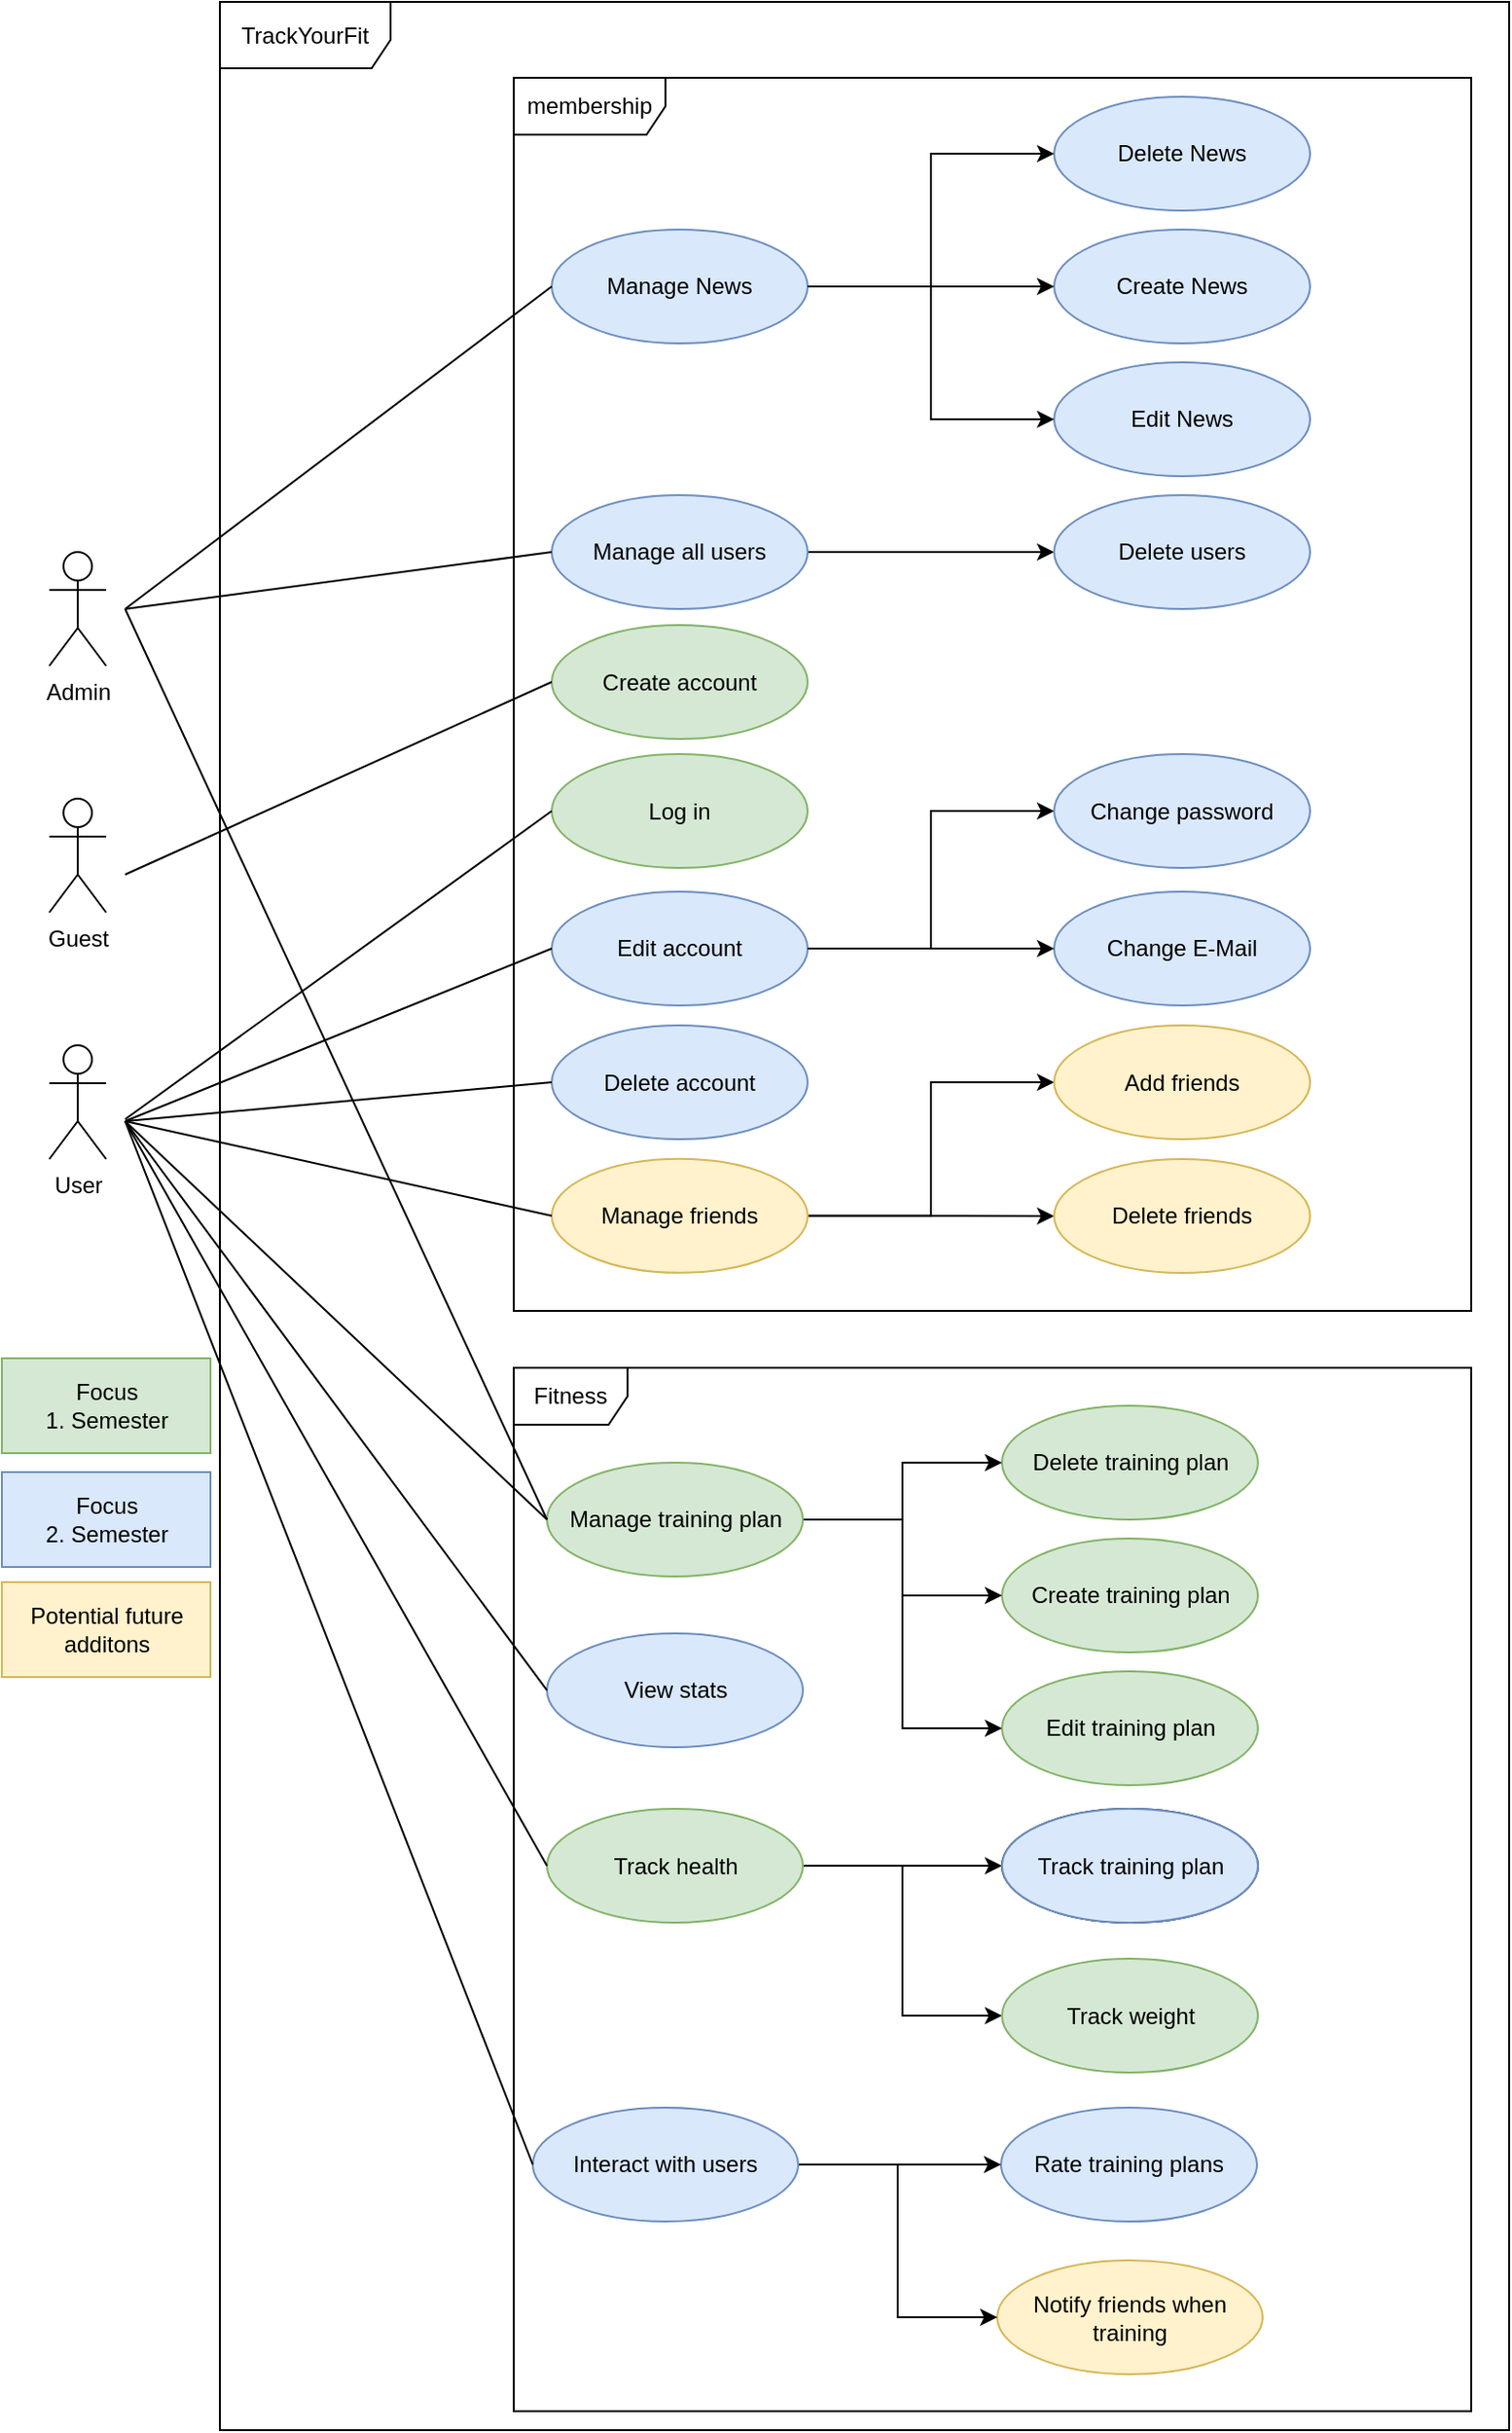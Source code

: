 <mxfile version="13.1.3" type="github">
  <diagram id="fFb238TyB3PJ5mMqvvUI" name="Page-1">
    <mxGraphModel dx="1550" dy="2037" grid="1" gridSize="10" guides="1" tooltips="1" connect="1" arrows="1" fold="1" page="1" pageScale="1" pageWidth="827" pageHeight="1169" math="0" shadow="0">
      <root>
        <mxCell id="0" />
        <mxCell id="1" parent="0" />
        <mxCell id="ECVslOZb0kvUAlRfD1S1-1" value="Admin" style="shape=umlActor;verticalLabelPosition=bottom;labelBackgroundColor=#ffffff;verticalAlign=top;html=1;" parent="1" vertex="1">
          <mxGeometry x="30" y="160" width="30" height="60" as="geometry" />
        </mxCell>
        <mxCell id="ECVslOZb0kvUAlRfD1S1-2" value="Guest" style="shape=umlActor;verticalLabelPosition=bottom;labelBackgroundColor=#ffffff;verticalAlign=top;html=1;" parent="1" vertex="1">
          <mxGeometry x="30" y="290" width="30" height="60" as="geometry" />
        </mxCell>
        <mxCell id="ECVslOZb0kvUAlRfD1S1-3" value="User" style="shape=umlActor;verticalLabelPosition=bottom;labelBackgroundColor=#ffffff;verticalAlign=top;html=1;" parent="1" vertex="1">
          <mxGeometry x="30" y="420" width="30" height="60" as="geometry" />
        </mxCell>
        <mxCell id="ECVslOZb0kvUAlRfD1S1-6" value="TrackYourFit" style="shape=umlFrame;whiteSpace=wrap;html=1;width=90;height=35;" parent="1" vertex="1">
          <mxGeometry x="120" y="-130" width="680" height="1280" as="geometry" />
        </mxCell>
        <mxCell id="ECVslOZb0kvUAlRfD1S1-8" value="membership" style="shape=umlFrame;whiteSpace=wrap;html=1;width=80;height=30;" parent="1" vertex="1">
          <mxGeometry x="275" y="-90" width="505" height="650" as="geometry" />
        </mxCell>
        <mxCell id="ECVslOZb0kvUAlRfD1S1-11" value="Create account" style="ellipse;whiteSpace=wrap;html=1;fillColor=#d5e8d4;strokeColor=#82b366;" parent="1" vertex="1">
          <mxGeometry x="295" y="198.5" width="135" height="60" as="geometry" />
        </mxCell>
        <mxCell id="ECVslOZb0kvUAlRfD1S1-12" value="Log in" style="ellipse;whiteSpace=wrap;html=1;fillColor=#d5e8d4;strokeColor=#82b366;" parent="1" vertex="1">
          <mxGeometry x="295" y="266.5" width="135" height="60" as="geometry" />
        </mxCell>
        <mxCell id="ECVslOZb0kvUAlRfD1S1-55" style="edgeStyle=orthogonalEdgeStyle;rounded=0;orthogonalLoop=1;jettySize=auto;html=1;exitX=1;exitY=0.5;exitDx=0;exitDy=0;entryX=0;entryY=0.5;entryDx=0;entryDy=0;" parent="1" source="ECVslOZb0kvUAlRfD1S1-13" target="ECVslOZb0kvUAlRfD1S1-45" edge="1">
          <mxGeometry relative="1" as="geometry" />
        </mxCell>
        <mxCell id="ECVslOZb0kvUAlRfD1S1-13" value="Edit account" style="ellipse;whiteSpace=wrap;html=1;fillColor=#dae8fc;strokeColor=#6c8ebf;" parent="1" vertex="1">
          <mxGeometry x="295" y="339" width="135" height="60" as="geometry" />
        </mxCell>
        <mxCell id="ECVslOZb0kvUAlRfD1S1-14" value="Delete account" style="ellipse;whiteSpace=wrap;html=1;fillColor=#dae8fc;strokeColor=#6c8ebf;" parent="1" vertex="1">
          <mxGeometry x="295" y="409.5" width="135" height="60" as="geometry" />
        </mxCell>
        <mxCell id="ECVslOZb0kvUAlRfD1S1-15" value="Fitness" style="shape=umlFrame;whiteSpace=wrap;html=1;" parent="1" vertex="1">
          <mxGeometry x="275" y="590" width="505" height="550" as="geometry" />
        </mxCell>
        <mxCell id="ECVslOZb0kvUAlRfD1S1-16" value="Create training plan" style="ellipse;whiteSpace=wrap;html=1;fillColor=#d5e8d4;strokeColor=#82b366;" parent="1" vertex="1">
          <mxGeometry x="532.5" y="680" width="135" height="60" as="geometry" />
        </mxCell>
        <mxCell id="ECVslOZb0kvUAlRfD1S1-17" value="Edit training plan" style="ellipse;whiteSpace=wrap;html=1;fillColor=#d5e8d4;strokeColor=#82b366;" parent="1" vertex="1">
          <mxGeometry x="532.5" y="750" width="135" height="60" as="geometry" />
        </mxCell>
        <mxCell id="ECVslOZb0kvUAlRfD1S1-18" value="Delete training plan" style="ellipse;whiteSpace=wrap;html=1;fillColor=#d5e8d4;strokeColor=#82b366;" parent="1" vertex="1">
          <mxGeometry x="532.5" y="610" width="135" height="60" as="geometry" />
        </mxCell>
        <mxCell id="ECVslOZb0kvUAlRfD1S1-19" value="Track training plan" style="ellipse;whiteSpace=wrap;html=1;" parent="1" vertex="1">
          <mxGeometry x="532.5" y="822.5" width="135" height="60" as="geometry" />
        </mxCell>
        <mxCell id="ECVslOZb0kvUAlRfD1S1-20" value="View stats" style="ellipse;whiteSpace=wrap;html=1;fillColor=#dae8fc;strokeColor=#6c8ebf;" parent="1" vertex="1">
          <mxGeometry x="292.5" y="730" width="135" height="60" as="geometry" />
        </mxCell>
        <mxCell id="ECVslOZb0kvUAlRfD1S1-69" style="edgeStyle=orthogonalEdgeStyle;rounded=0;orthogonalLoop=1;jettySize=auto;html=1;entryX=0;entryY=0.5;entryDx=0;entryDy=0;" parent="1" source="ECVslOZb0kvUAlRfD1S1-21" target="ECVslOZb0kvUAlRfD1S1-19" edge="1">
          <mxGeometry relative="1" as="geometry" />
        </mxCell>
        <mxCell id="ECVslOZb0kvUAlRfD1S1-73" style="edgeStyle=orthogonalEdgeStyle;rounded=0;orthogonalLoop=1;jettySize=auto;html=1;entryX=0;entryY=0.5;entryDx=0;entryDy=0;" parent="1" source="ECVslOZb0kvUAlRfD1S1-21" target="ECVslOZb0kvUAlRfD1S1-72" edge="1">
          <mxGeometry relative="1" as="geometry" />
        </mxCell>
        <mxCell id="ECVslOZb0kvUAlRfD1S1-21" value="Track health" style="ellipse;whiteSpace=wrap;html=1;fillColor=#d5e8d4;strokeColor=#82b366;" parent="1" vertex="1">
          <mxGeometry x="292.5" y="822.5" width="135" height="60" as="geometry" />
        </mxCell>
        <mxCell id="ECVslOZb0kvUAlRfD1S1-22" value="Notify friends when training" style="ellipse;whiteSpace=wrap;html=1;fillColor=#fff2cc;strokeColor=#d6b656;" parent="1" vertex="1">
          <mxGeometry x="530" y="1060.5" width="140" height="60" as="geometry" />
        </mxCell>
        <mxCell id="ECVslOZb0kvUAlRfD1S1-56" style="edgeStyle=orthogonalEdgeStyle;rounded=0;orthogonalLoop=1;jettySize=auto;html=1;entryX=0;entryY=0.5;entryDx=0;entryDy=0;" parent="1" source="ECVslOZb0kvUAlRfD1S1-23" target="ECVslOZb0kvUAlRfD1S1-43" edge="1">
          <mxGeometry relative="1" as="geometry" />
        </mxCell>
        <mxCell id="ECVslOZb0kvUAlRfD1S1-57" style="edgeStyle=orthogonalEdgeStyle;rounded=0;orthogonalLoop=1;jettySize=auto;html=1;entryX=0;entryY=0.5;entryDx=0;entryDy=0;" parent="1" source="ECVslOZb0kvUAlRfD1S1-23" target="ECVslOZb0kvUAlRfD1S1-47" edge="1">
          <mxGeometry relative="1" as="geometry" />
        </mxCell>
        <mxCell id="ECVslOZb0kvUAlRfD1S1-23" value="Manage friends" style="ellipse;whiteSpace=wrap;html=1;fillColor=#fff2cc;strokeColor=#d6b656;" parent="1" vertex="1">
          <mxGeometry x="295" y="479.9" width="135" height="60" as="geometry" />
        </mxCell>
        <mxCell id="ECVslOZb0kvUAlRfD1S1-58" style="edgeStyle=orthogonalEdgeStyle;rounded=0;orthogonalLoop=1;jettySize=auto;html=1;entryX=0;entryY=0.5;entryDx=0;entryDy=0;" parent="1" source="ECVslOZb0kvUAlRfD1S1-24" target="ECVslOZb0kvUAlRfD1S1-52" edge="1">
          <mxGeometry relative="1" as="geometry" />
        </mxCell>
        <mxCell id="ECVslOZb0kvUAlRfD1S1-24" value="Manage all users" style="ellipse;whiteSpace=wrap;html=1;fillColor=#dae8fc;strokeColor=#6c8ebf;" parent="1" vertex="1">
          <mxGeometry x="295" y="130" width="135" height="60" as="geometry" />
        </mxCell>
        <mxCell id="ECVslOZb0kvUAlRfD1S1-28" value="Rate training plans" style="ellipse;whiteSpace=wrap;html=1;fillColor=#dae8fc;strokeColor=#6c8ebf;" parent="1" vertex="1">
          <mxGeometry x="532" y="980" width="135" height="60" as="geometry" />
        </mxCell>
        <mxCell id="ECVslOZb0kvUAlRfD1S1-32" value="" style="endArrow=none;html=1;entryX=0;entryY=0.5;entryDx=0;entryDy=0;" parent="1" target="ECVslOZb0kvUAlRfD1S1-24" edge="1">
          <mxGeometry relative="1" as="geometry">
            <mxPoint x="70" y="190" as="sourcePoint" />
            <mxPoint x="300" y="190" as="targetPoint" />
          </mxGeometry>
        </mxCell>
        <mxCell id="ECVslOZb0kvUAlRfD1S1-35" value="" style="endArrow=none;html=1;entryX=0;entryY=0.5;entryDx=0;entryDy=0;" parent="1" target="ECVslOZb0kvUAlRfD1S1-11" edge="1">
          <mxGeometry relative="1" as="geometry">
            <mxPoint x="70" y="330" as="sourcePoint" />
            <mxPoint x="307.5" y="161.5" as="targetPoint" />
          </mxGeometry>
        </mxCell>
        <mxCell id="ECVslOZb0kvUAlRfD1S1-36" value="" style="endArrow=none;html=1;entryX=0;entryY=0.5;entryDx=0;entryDy=0;" parent="1" target="ECVslOZb0kvUAlRfD1S1-12" edge="1">
          <mxGeometry relative="1" as="geometry">
            <mxPoint x="70" y="459" as="sourcePoint" />
            <mxPoint x="295" y="420.5" as="targetPoint" />
          </mxGeometry>
        </mxCell>
        <mxCell id="ECVslOZb0kvUAlRfD1S1-37" value="" style="endArrow=none;html=1;entryX=0;entryY=0.5;entryDx=0;entryDy=0;" parent="1" target="ECVslOZb0kvUAlRfD1S1-13" edge="1">
          <mxGeometry relative="1" as="geometry">
            <mxPoint x="70" y="460" as="sourcePoint" />
            <mxPoint x="305" y="306.5" as="targetPoint" />
          </mxGeometry>
        </mxCell>
        <mxCell id="ECVslOZb0kvUAlRfD1S1-38" value="" style="endArrow=none;html=1;entryX=0;entryY=0.5;entryDx=0;entryDy=0;" parent="1" target="ECVslOZb0kvUAlRfD1S1-14" edge="1">
          <mxGeometry relative="1" as="geometry">
            <mxPoint x="70" y="460" as="sourcePoint" />
            <mxPoint x="305" y="379" as="targetPoint" />
          </mxGeometry>
        </mxCell>
        <mxCell id="ECVslOZb0kvUAlRfD1S1-39" value="" style="endArrow=none;html=1;entryX=0;entryY=0.5;entryDx=0;entryDy=0;" parent="1" target="ECVslOZb0kvUAlRfD1S1-23" edge="1">
          <mxGeometry relative="1" as="geometry">
            <mxPoint x="70" y="460" as="sourcePoint" />
            <mxPoint x="315" y="389" as="targetPoint" />
          </mxGeometry>
        </mxCell>
        <mxCell id="ECVslOZb0kvUAlRfD1S1-59" style="edgeStyle=orthogonalEdgeStyle;rounded=0;orthogonalLoop=1;jettySize=auto;html=1;entryX=0;entryY=0.5;entryDx=0;entryDy=0;" parent="1" source="ECVslOZb0kvUAlRfD1S1-40" target="ECVslOZb0kvUAlRfD1S1-18" edge="1">
          <mxGeometry relative="1" as="geometry" />
        </mxCell>
        <mxCell id="ECVslOZb0kvUAlRfD1S1-60" style="edgeStyle=orthogonalEdgeStyle;rounded=0;orthogonalLoop=1;jettySize=auto;html=1;entryX=0;entryY=0.5;entryDx=0;entryDy=0;" parent="1" source="ECVslOZb0kvUAlRfD1S1-40" target="ECVslOZb0kvUAlRfD1S1-16" edge="1">
          <mxGeometry relative="1" as="geometry" />
        </mxCell>
        <mxCell id="ECVslOZb0kvUAlRfD1S1-61" style="edgeStyle=orthogonalEdgeStyle;rounded=0;orthogonalLoop=1;jettySize=auto;html=1;entryX=0;entryY=0.5;entryDx=0;entryDy=0;" parent="1" source="ECVslOZb0kvUAlRfD1S1-40" target="ECVslOZb0kvUAlRfD1S1-17" edge="1">
          <mxGeometry relative="1" as="geometry" />
        </mxCell>
        <mxCell id="ECVslOZb0kvUAlRfD1S1-40" value="Manage training plan" style="ellipse;whiteSpace=wrap;html=1;fillColor=#d5e8d4;strokeColor=#82b366;" parent="1" vertex="1">
          <mxGeometry x="292.5" y="640" width="135" height="60" as="geometry" />
        </mxCell>
        <mxCell id="ECVslOZb0kvUAlRfD1S1-63" style="edgeStyle=orthogonalEdgeStyle;rounded=0;orthogonalLoop=1;jettySize=auto;html=1;entryX=0;entryY=0.5;entryDx=0;entryDy=0;" parent="1" source="ECVslOZb0kvUAlRfD1S1-42" target="ECVslOZb0kvUAlRfD1S1-28" edge="1">
          <mxGeometry relative="1" as="geometry" />
        </mxCell>
        <mxCell id="ECVslOZb0kvUAlRfD1S1-64" style="edgeStyle=orthogonalEdgeStyle;rounded=0;orthogonalLoop=1;jettySize=auto;html=1;entryX=0;entryY=0.5;entryDx=0;entryDy=0;" parent="1" source="ECVslOZb0kvUAlRfD1S1-42" target="ECVslOZb0kvUAlRfD1S1-22" edge="1">
          <mxGeometry relative="1" as="geometry" />
        </mxCell>
        <mxCell id="ECVslOZb0kvUAlRfD1S1-42" value="Interact with users" style="ellipse;whiteSpace=wrap;html=1;fillColor=#dae8fc;strokeColor=#6c8ebf;" parent="1" vertex="1">
          <mxGeometry x="285" y="980" width="140" height="60" as="geometry" />
        </mxCell>
        <mxCell id="ECVslOZb0kvUAlRfD1S1-43" value="Add friends" style="ellipse;whiteSpace=wrap;html=1;fillColor=#fff2cc;strokeColor=#d6b656;" parent="1" vertex="1">
          <mxGeometry x="560" y="409.5" width="135" height="60" as="geometry" />
        </mxCell>
        <mxCell id="ECVslOZb0kvUAlRfD1S1-44" value="Change E-Mail" style="ellipse;whiteSpace=wrap;html=1;fillColor=#dae8fc;strokeColor=#6c8ebf;" parent="1" vertex="1">
          <mxGeometry x="560" y="339" width="135" height="60" as="geometry" />
        </mxCell>
        <mxCell id="ECVslOZb0kvUAlRfD1S1-45" value="Change password" style="ellipse;whiteSpace=wrap;html=1;fillColor=#dae8fc;strokeColor=#6c8ebf;" parent="1" vertex="1">
          <mxGeometry x="560" y="266.5" width="135" height="60" as="geometry" />
        </mxCell>
        <mxCell id="ECVslOZb0kvUAlRfD1S1-47" value="Delete friends" style="ellipse;whiteSpace=wrap;html=1;fillColor=#fff2cc;strokeColor=#d6b656;" parent="1" vertex="1">
          <mxGeometry x="560" y="480" width="135" height="60" as="geometry" />
        </mxCell>
        <mxCell id="ECVslOZb0kvUAlRfD1S1-52" value="Delete users" style="ellipse;whiteSpace=wrap;html=1;fillColor=#dae8fc;strokeColor=#6c8ebf;" parent="1" vertex="1">
          <mxGeometry x="560" y="130" width="135" height="60" as="geometry" />
        </mxCell>
        <mxCell id="ECVslOZb0kvUAlRfD1S1-54" value="" style="endArrow=classic;html=1;exitX=1;exitY=0.5;exitDx=0;exitDy=0;entryX=0;entryY=0.5;entryDx=0;entryDy=0;" parent="1" source="ECVslOZb0kvUAlRfD1S1-13" target="ECVslOZb0kvUAlRfD1S1-44" edge="1">
          <mxGeometry width="50" height="50" relative="1" as="geometry">
            <mxPoint x="480" y="400" as="sourcePoint" />
            <mxPoint x="530" y="350" as="targetPoint" />
          </mxGeometry>
        </mxCell>
        <mxCell id="ECVslOZb0kvUAlRfD1S1-65" value="" style="endArrow=none;html=1;entryX=0;entryY=0.5;entryDx=0;entryDy=0;" parent="1" target="ECVslOZb0kvUAlRfD1S1-40" edge="1">
          <mxGeometry relative="1" as="geometry">
            <mxPoint x="70" y="460" as="sourcePoint" />
            <mxPoint x="305" y="379" as="targetPoint" />
          </mxGeometry>
        </mxCell>
        <mxCell id="ECVslOZb0kvUAlRfD1S1-66" value="" style="endArrow=none;html=1;entryX=0;entryY=0.5;entryDx=0;entryDy=0;" parent="1" target="ECVslOZb0kvUAlRfD1S1-20" edge="1">
          <mxGeometry relative="1" as="geometry">
            <mxPoint x="70" y="460" as="sourcePoint" />
            <mxPoint x="315" y="389" as="targetPoint" />
          </mxGeometry>
        </mxCell>
        <mxCell id="ECVslOZb0kvUAlRfD1S1-67" value="" style="endArrow=none;html=1;entryX=0;entryY=0.5;entryDx=0;entryDy=0;" parent="1" target="ECVslOZb0kvUAlRfD1S1-21" edge="1">
          <mxGeometry relative="1" as="geometry">
            <mxPoint x="70" y="460" as="sourcePoint" />
            <mxPoint x="325" y="399" as="targetPoint" />
          </mxGeometry>
        </mxCell>
        <mxCell id="ECVslOZb0kvUAlRfD1S1-68" value="" style="endArrow=none;html=1;entryX=0;entryY=0.5;entryDx=0;entryDy=0;" parent="1" target="ECVslOZb0kvUAlRfD1S1-42" edge="1">
          <mxGeometry relative="1" as="geometry">
            <mxPoint x="70" y="460" as="sourcePoint" />
            <mxPoint x="302.5" y="862.5" as="targetPoint" />
          </mxGeometry>
        </mxCell>
        <mxCell id="ECVslOZb0kvUAlRfD1S1-72" value="Track weight" style="ellipse;whiteSpace=wrap;html=1;fillColor=#d5e8d4;strokeColor=#82b366;" parent="1" vertex="1">
          <mxGeometry x="532.5" y="901.5" width="135" height="60" as="geometry" />
        </mxCell>
        <mxCell id="ECVslOZb0kvUAlRfD1S1-74" value="" style="endArrow=none;html=1;entryX=0;entryY=0.5;entryDx=0;entryDy=0;" parent="1" target="ECVslOZb0kvUAlRfD1S1-40" edge="1">
          <mxGeometry relative="1" as="geometry">
            <mxPoint x="70" y="190" as="sourcePoint" />
            <mxPoint x="305" y="170" as="targetPoint" />
          </mxGeometry>
        </mxCell>
        <mxCell id="ECVslOZb0kvUAlRfD1S1-77" value="Focus&lt;br&gt;1. Semester" style="html=1;fillColor=#d5e8d4;strokeColor=#82b366;" parent="1" vertex="1">
          <mxGeometry x="5" y="585" width="110" height="50" as="geometry" />
        </mxCell>
        <mxCell id="TCtCacCLyBXmjOLngmCE-1" value="Manage News" style="ellipse;whiteSpace=wrap;html=1;fillColor=#dae8fc;strokeColor=#6c8ebf;" parent="1" vertex="1">
          <mxGeometry x="295" y="-10" width="135" height="60" as="geometry" />
        </mxCell>
        <mxCell id="TCtCacCLyBXmjOLngmCE-2" value="Create News" style="ellipse;whiteSpace=wrap;html=1;fillColor=#dae8fc;strokeColor=#6c8ebf;" parent="1" vertex="1">
          <mxGeometry x="560" y="-10" width="135" height="60" as="geometry" />
        </mxCell>
        <mxCell id="TCtCacCLyBXmjOLngmCE-3" value="Edit News" style="ellipse;whiteSpace=wrap;html=1;fillColor=#dae8fc;strokeColor=#6c8ebf;" parent="1" vertex="1">
          <mxGeometry x="560" y="60" width="135" height="60" as="geometry" />
        </mxCell>
        <mxCell id="TCtCacCLyBXmjOLngmCE-4" value="Delete News" style="ellipse;whiteSpace=wrap;html=1;fillColor=#dae8fc;strokeColor=#6c8ebf;" parent="1" vertex="1">
          <mxGeometry x="560" y="-80" width="135" height="60" as="geometry" />
        </mxCell>
        <mxCell id="TCtCacCLyBXmjOLngmCE-5" value="" style="endArrow=none;html=1;entryX=0;entryY=0.5;entryDx=0;entryDy=0;" parent="1" target="TCtCacCLyBXmjOLngmCE-1" edge="1">
          <mxGeometry width="50" height="50" relative="1" as="geometry">
            <mxPoint x="70" y="190" as="sourcePoint" />
            <mxPoint x="200" y="60" as="targetPoint" />
          </mxGeometry>
        </mxCell>
        <mxCell id="TCtCacCLyBXmjOLngmCE-9" style="edgeStyle=orthogonalEdgeStyle;rounded=0;orthogonalLoop=1;jettySize=auto;html=1;entryX=0;entryY=0.5;entryDx=0;entryDy=0;exitX=1;exitY=0.5;exitDx=0;exitDy=0;" parent="1" source="TCtCacCLyBXmjOLngmCE-1" target="TCtCacCLyBXmjOLngmCE-4" edge="1">
          <mxGeometry relative="1" as="geometry">
            <mxPoint x="450" y="42" as="sourcePoint" />
            <mxPoint x="579.5" y="-30" as="targetPoint" />
          </mxGeometry>
        </mxCell>
        <mxCell id="TCtCacCLyBXmjOLngmCE-10" style="edgeStyle=orthogonalEdgeStyle;rounded=0;orthogonalLoop=1;jettySize=auto;html=1;exitX=1;exitY=0.5;exitDx=0;exitDy=0;" parent="1" source="TCtCacCLyBXmjOLngmCE-1" edge="1">
          <mxGeometry relative="1" as="geometry">
            <mxPoint x="440" y="30" as="sourcePoint" />
            <mxPoint x="560" y="20" as="targetPoint" />
          </mxGeometry>
        </mxCell>
        <mxCell id="TCtCacCLyBXmjOLngmCE-11" style="edgeStyle=orthogonalEdgeStyle;rounded=0;orthogonalLoop=1;jettySize=auto;html=1;entryX=0;entryY=0.5;entryDx=0;entryDy=0;exitX=1;exitY=0.5;exitDx=0;exitDy=0;" parent="1" source="TCtCacCLyBXmjOLngmCE-1" target="TCtCacCLyBXmjOLngmCE-3" edge="1">
          <mxGeometry relative="1" as="geometry">
            <mxPoint x="450" y="40" as="sourcePoint" />
            <mxPoint x="580" y="-30" as="targetPoint" />
          </mxGeometry>
        </mxCell>
        <mxCell id="5zZJO1shZDAMT5Krrs1Z-1" value="Focus&lt;br&gt;2. Semester" style="html=1;fillColor=#dae8fc;strokeColor=#6c8ebf;" parent="1" vertex="1">
          <mxGeometry x="5" y="645" width="110" height="50" as="geometry" />
        </mxCell>
        <mxCell id="5zZJO1shZDAMT5Krrs1Z-2" value="Potential future&lt;br&gt;additons" style="html=1;fillColor=#fff2cc;strokeColor=#d6b656;" parent="1" vertex="1">
          <mxGeometry x="5" y="703" width="110" height="50" as="geometry" />
        </mxCell>
        <mxCell id="5zZJO1shZDAMT5Krrs1Z-3" value="Track training plan" style="ellipse;whiteSpace=wrap;html=1;fillColor=#dae8fc;strokeColor=#6c8ebf;" parent="1" vertex="1">
          <mxGeometry x="532.5" y="822.5" width="135" height="60" as="geometry" />
        </mxCell>
      </root>
    </mxGraphModel>
  </diagram>
</mxfile>
